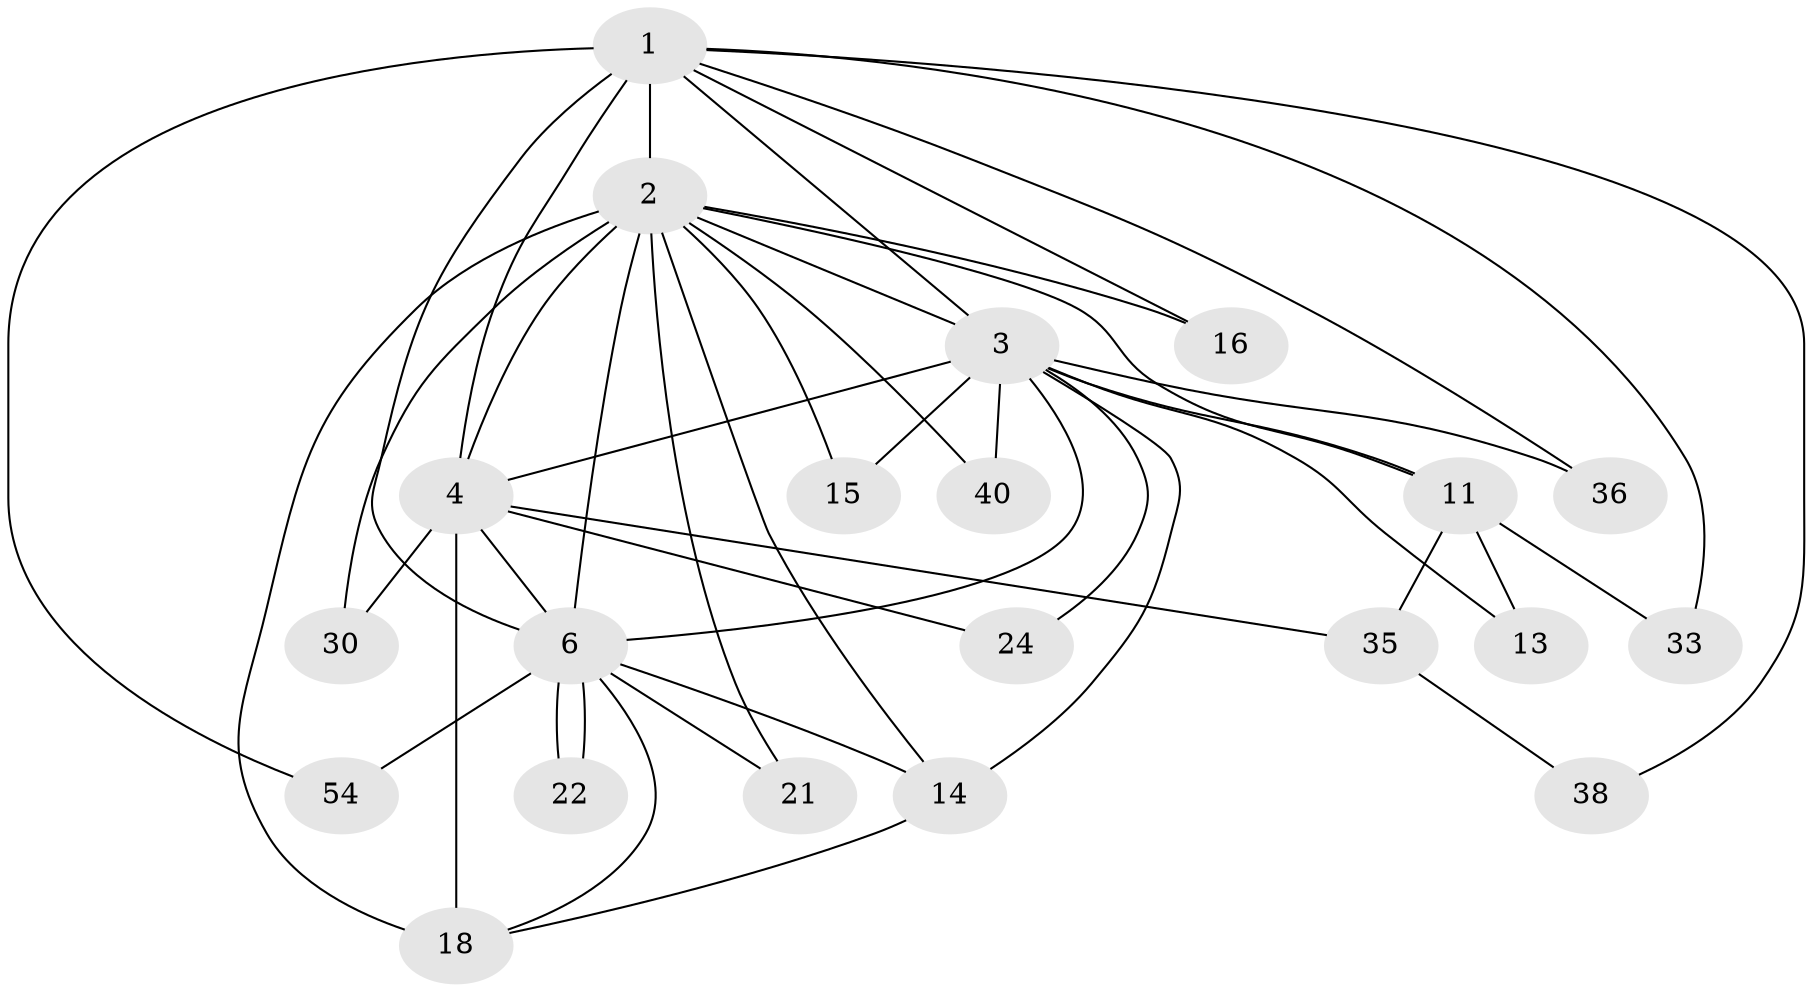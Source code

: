 // original degree distribution, {17: 0.05555555555555555, 16: 0.037037037037037035, 18: 0.018518518518518517, 13: 0.018518518518518517, 19: 0.018518518518518517, 12: 0.037037037037037035, 6: 0.018518518518518517, 3: 0.18518518518518517, 2: 0.5555555555555556, 5: 0.018518518518518517, 4: 0.037037037037037035}
// Generated by graph-tools (version 1.1) at 2025/17/03/04/25 18:17:30]
// undirected, 21 vertices, 45 edges
graph export_dot {
graph [start="1"]
  node [color=gray90,style=filled];
  1;
  2 [super="+17+19+31+10+7"];
  3 [super="+5"];
  4;
  6 [super="+41+28"];
  11 [super="+39"];
  13;
  14 [super="+23"];
  15;
  16 [super="+32"];
  18;
  21 [super="+43"];
  22;
  24;
  30 [super="+49+34"];
  33;
  35;
  36;
  38;
  40;
  54;
  1 -- 2 [weight=8];
  1 -- 3 [weight=2];
  1 -- 4;
  1 -- 6;
  1 -- 16;
  1 -- 33;
  1 -- 36;
  1 -- 38;
  1 -- 54;
  2 -- 3 [weight=14];
  2 -- 4 [weight=10];
  2 -- 6 [weight=10];
  2 -- 16 [weight=2];
  2 -- 14 [weight=2];
  2 -- 15;
  2 -- 40;
  2 -- 11;
  2 -- 18 [weight=2];
  2 -- 21 [weight=2];
  2 -- 30 [weight=2];
  3 -- 4 [weight=2];
  3 -- 6 [weight=2];
  3 -- 11 [weight=2];
  3 -- 15;
  3 -- 24;
  3 -- 36;
  3 -- 40;
  3 -- 13;
  3 -- 14;
  4 -- 6;
  4 -- 18;
  4 -- 24;
  4 -- 35;
  4 -- 30;
  6 -- 21;
  6 -- 22;
  6 -- 22;
  6 -- 54;
  6 -- 14;
  6 -- 18;
  11 -- 13;
  11 -- 33;
  11 -- 35;
  14 -- 18;
  35 -- 38;
}
